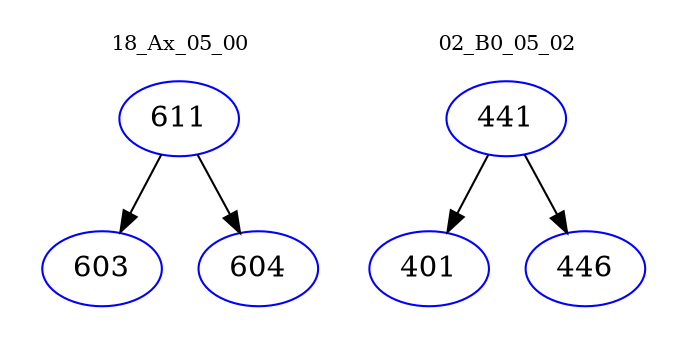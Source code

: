 digraph{
subgraph cluster_0 {
color = white
label = "18_Ax_05_00";
fontsize=10;
T0_611 [label="611", color="blue"]
T0_611 -> T0_603 [color="black"]
T0_603 [label="603", color="blue"]
T0_611 -> T0_604 [color="black"]
T0_604 [label="604", color="blue"]
}
subgraph cluster_1 {
color = white
label = "02_B0_05_02";
fontsize=10;
T1_441 [label="441", color="blue"]
T1_441 -> T1_401 [color="black"]
T1_401 [label="401", color="blue"]
T1_441 -> T1_446 [color="black"]
T1_446 [label="446", color="blue"]
}
}
